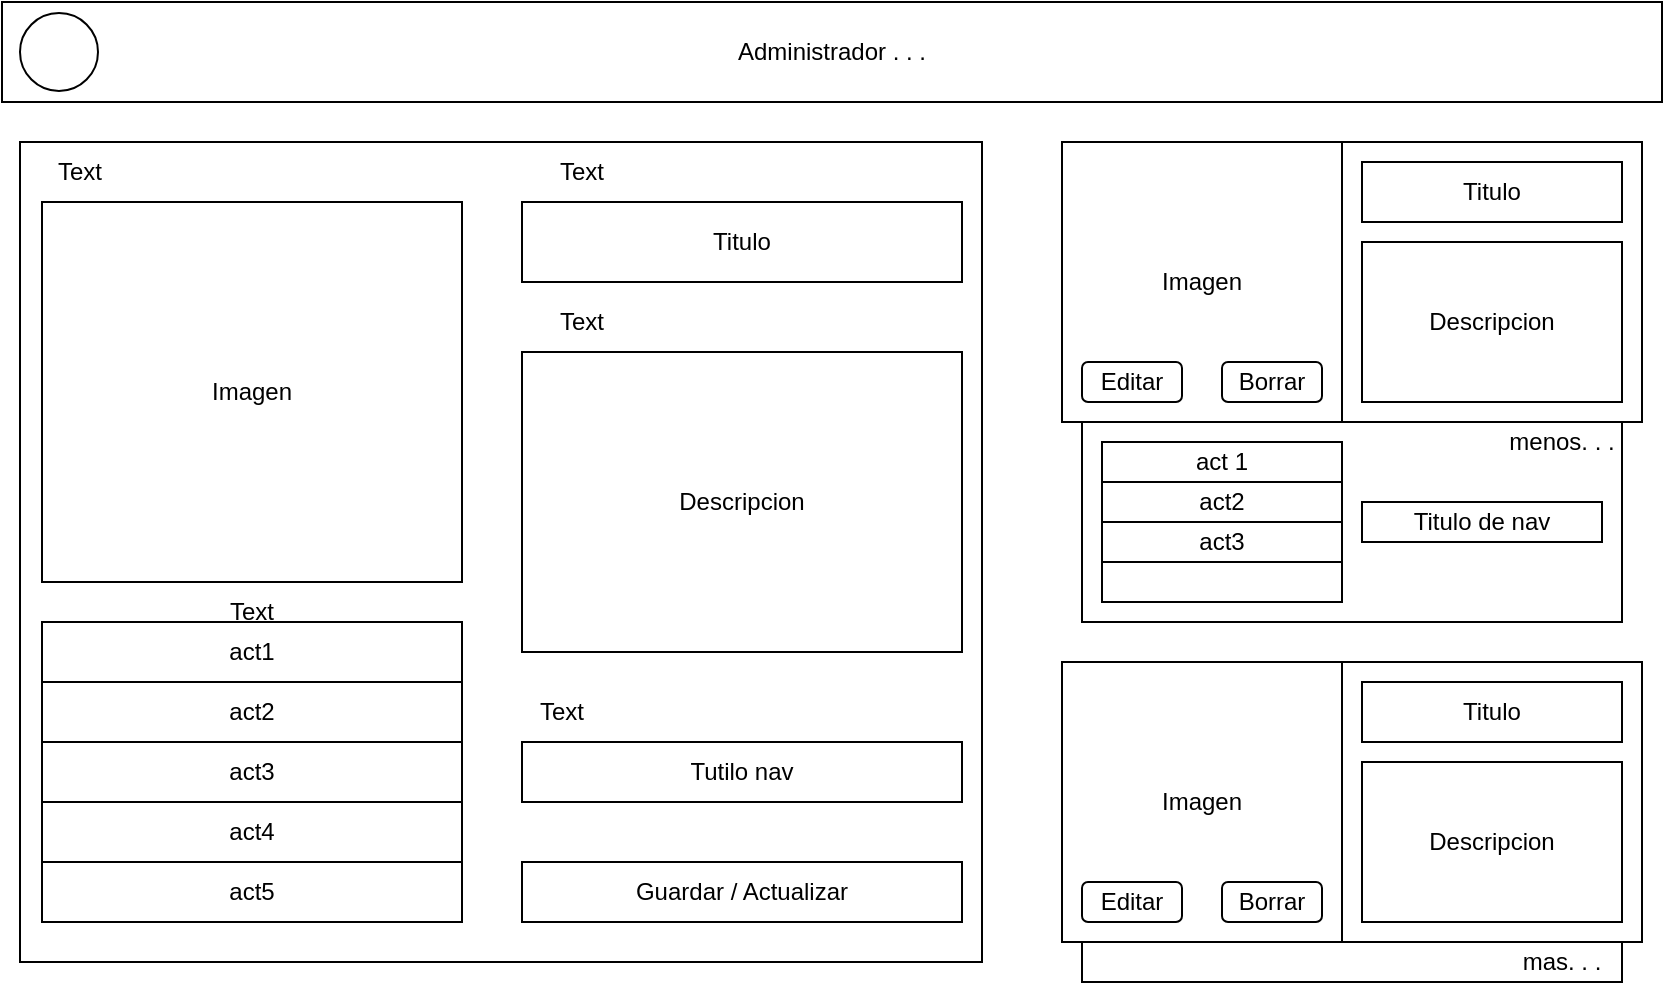 <mxfile version="21.6.8" type="device">
  <diagram name="Página-1" id="Lc4ELZwaz58-Ke9D4b2W">
    <mxGraphModel dx="989" dy="1751" grid="1" gridSize="10" guides="1" tooltips="1" connect="1" arrows="1" fold="1" page="1" pageScale="1" pageWidth="827" pageHeight="1169" math="0" shadow="0">
      <root>
        <mxCell id="0" />
        <mxCell id="1" parent="0" />
        <mxCell id="sPS6HzS-wyfvZqXQP9nc-2" value="" style="rounded=0;whiteSpace=wrap;html=1;" vertex="1" parent="1">
          <mxGeometry x="9" y="20" width="481" height="410" as="geometry" />
        </mxCell>
        <mxCell id="sPS6HzS-wyfvZqXQP9nc-3" value="Imagen" style="rounded=0;whiteSpace=wrap;html=1;" vertex="1" parent="1">
          <mxGeometry x="20" y="50" width="210" height="190" as="geometry" />
        </mxCell>
        <mxCell id="sPS6HzS-wyfvZqXQP9nc-4" value="Titulo" style="rounded=0;whiteSpace=wrap;html=1;" vertex="1" parent="1">
          <mxGeometry x="260" y="50" width="220" height="40" as="geometry" />
        </mxCell>
        <mxCell id="sPS6HzS-wyfvZqXQP9nc-5" value="das" style="rounded=0;whiteSpace=wrap;html=1;" vertex="1" parent="1">
          <mxGeometry x="20" y="260" width="210" height="150" as="geometry" />
        </mxCell>
        <mxCell id="sPS6HzS-wyfvZqXQP9nc-6" value="Tutilo nav" style="rounded=0;whiteSpace=wrap;html=1;" vertex="1" parent="1">
          <mxGeometry x="260" y="320" width="220" height="30" as="geometry" />
        </mxCell>
        <mxCell id="sPS6HzS-wyfvZqXQP9nc-7" value="Descripcion" style="rounded=0;whiteSpace=wrap;html=1;" vertex="1" parent="1">
          <mxGeometry x="260" y="125" width="220" height="150" as="geometry" />
        </mxCell>
        <mxCell id="sPS6HzS-wyfvZqXQP9nc-12" value="" style="rounded=0;whiteSpace=wrap;html=1;" vertex="1" parent="1">
          <mxGeometry x="540" y="160" width="270" height="100" as="geometry" />
        </mxCell>
        <mxCell id="sPS6HzS-wyfvZqXQP9nc-13" value="" style="rounded=0;whiteSpace=wrap;html=1;" vertex="1" parent="1">
          <mxGeometry x="550" y="170" width="120" height="80" as="geometry" />
        </mxCell>
        <mxCell id="sPS6HzS-wyfvZqXQP9nc-14" value="act 1" style="rounded=0;whiteSpace=wrap;html=1;" vertex="1" parent="1">
          <mxGeometry x="550" y="170" width="120" height="20" as="geometry" />
        </mxCell>
        <mxCell id="sPS6HzS-wyfvZqXQP9nc-15" value="act2" style="rounded=0;whiteSpace=wrap;html=1;" vertex="1" parent="1">
          <mxGeometry x="550" y="190" width="120" height="20" as="geometry" />
        </mxCell>
        <mxCell id="sPS6HzS-wyfvZqXQP9nc-16" value="act3" style="rounded=0;whiteSpace=wrap;html=1;" vertex="1" parent="1">
          <mxGeometry x="550" y="210" width="120" height="20" as="geometry" />
        </mxCell>
        <mxCell id="sPS6HzS-wyfvZqXQP9nc-17" value="Titulo de nav" style="rounded=0;whiteSpace=wrap;html=1;" vertex="1" parent="1">
          <mxGeometry x="680" y="200" width="120" height="20" as="geometry" />
        </mxCell>
        <mxCell id="sPS6HzS-wyfvZqXQP9nc-18" value="menos. . ." style="text;html=1;strokeColor=none;fillColor=none;align=center;verticalAlign=middle;whiteSpace=wrap;rounded=0;" vertex="1" parent="1">
          <mxGeometry x="750" y="160" width="60" height="20" as="geometry" />
        </mxCell>
        <mxCell id="sPS6HzS-wyfvZqXQP9nc-21" value="" style="group" vertex="1" connectable="0" parent="1">
          <mxGeometry x="530" y="20" width="290" height="140" as="geometry" />
        </mxCell>
        <mxCell id="sPS6HzS-wyfvZqXQP9nc-8" value="" style="rounded=0;whiteSpace=wrap;html=1;" vertex="1" parent="sPS6HzS-wyfvZqXQP9nc-21">
          <mxGeometry width="290" height="140" as="geometry" />
        </mxCell>
        <mxCell id="sPS6HzS-wyfvZqXQP9nc-9" value="Imagen" style="rounded=0;whiteSpace=wrap;html=1;" vertex="1" parent="sPS6HzS-wyfvZqXQP9nc-21">
          <mxGeometry width="140" height="140" as="geometry" />
        </mxCell>
        <mxCell id="sPS6HzS-wyfvZqXQP9nc-10" value="Titulo" style="rounded=0;whiteSpace=wrap;html=1;" vertex="1" parent="sPS6HzS-wyfvZqXQP9nc-21">
          <mxGeometry x="150" y="10" width="130" height="30" as="geometry" />
        </mxCell>
        <mxCell id="sPS6HzS-wyfvZqXQP9nc-11" value="Descripcion" style="rounded=0;whiteSpace=wrap;html=1;" vertex="1" parent="sPS6HzS-wyfvZqXQP9nc-21">
          <mxGeometry x="150" y="50" width="130" height="80" as="geometry" />
        </mxCell>
        <mxCell id="sPS6HzS-wyfvZqXQP9nc-29" value="Editar" style="rounded=1;whiteSpace=wrap;html=1;" vertex="1" parent="sPS6HzS-wyfvZqXQP9nc-21">
          <mxGeometry x="10" y="110" width="50" height="20" as="geometry" />
        </mxCell>
        <mxCell id="sPS6HzS-wyfvZqXQP9nc-30" value="Borrar" style="rounded=1;whiteSpace=wrap;html=1;" vertex="1" parent="sPS6HzS-wyfvZqXQP9nc-21">
          <mxGeometry x="80" y="110" width="50" height="20" as="geometry" />
        </mxCell>
        <mxCell id="sPS6HzS-wyfvZqXQP9nc-22" value="" style="group" vertex="1" connectable="0" parent="1">
          <mxGeometry x="530" y="280" width="290" height="140" as="geometry" />
        </mxCell>
        <mxCell id="sPS6HzS-wyfvZqXQP9nc-23" value="" style="rounded=0;whiteSpace=wrap;html=1;" vertex="1" parent="sPS6HzS-wyfvZqXQP9nc-22">
          <mxGeometry width="290" height="140" as="geometry" />
        </mxCell>
        <mxCell id="sPS6HzS-wyfvZqXQP9nc-24" value="Imagen" style="rounded=0;whiteSpace=wrap;html=1;" vertex="1" parent="sPS6HzS-wyfvZqXQP9nc-22">
          <mxGeometry width="140" height="140" as="geometry" />
        </mxCell>
        <mxCell id="sPS6HzS-wyfvZqXQP9nc-25" value="Titulo" style="rounded=0;whiteSpace=wrap;html=1;" vertex="1" parent="sPS6HzS-wyfvZqXQP9nc-22">
          <mxGeometry x="150" y="10" width="130" height="30" as="geometry" />
        </mxCell>
        <mxCell id="sPS6HzS-wyfvZqXQP9nc-26" value="Descripcion" style="rounded=0;whiteSpace=wrap;html=1;" vertex="1" parent="sPS6HzS-wyfvZqXQP9nc-22">
          <mxGeometry x="150" y="50" width="130" height="80" as="geometry" />
        </mxCell>
        <mxCell id="sPS6HzS-wyfvZqXQP9nc-31" value="Editar" style="rounded=1;whiteSpace=wrap;html=1;" vertex="1" parent="sPS6HzS-wyfvZqXQP9nc-22">
          <mxGeometry x="10" y="110" width="50" height="20" as="geometry" />
        </mxCell>
        <mxCell id="sPS6HzS-wyfvZqXQP9nc-32" value="Borrar" style="rounded=1;whiteSpace=wrap;html=1;" vertex="1" parent="sPS6HzS-wyfvZqXQP9nc-22">
          <mxGeometry x="80" y="110" width="50" height="20" as="geometry" />
        </mxCell>
        <mxCell id="sPS6HzS-wyfvZqXQP9nc-27" value="" style="rounded=0;whiteSpace=wrap;html=1;" vertex="1" parent="1">
          <mxGeometry x="540" y="420" width="270" height="20" as="geometry" />
        </mxCell>
        <mxCell id="sPS6HzS-wyfvZqXQP9nc-28" value="mas. . ." style="text;html=1;strokeColor=none;fillColor=none;align=center;verticalAlign=middle;whiteSpace=wrap;rounded=0;" vertex="1" parent="1">
          <mxGeometry x="750" y="420" width="60" height="20" as="geometry" />
        </mxCell>
        <mxCell id="sPS6HzS-wyfvZqXQP9nc-34" value="Guardar / Actualizar" style="rounded=0;whiteSpace=wrap;html=1;" vertex="1" parent="1">
          <mxGeometry x="260" y="380" width="220" height="30" as="geometry" />
        </mxCell>
        <mxCell id="sPS6HzS-wyfvZqXQP9nc-38" value="act5" style="rounded=0;whiteSpace=wrap;html=1;" vertex="1" parent="1">
          <mxGeometry x="20" y="380" width="210" height="30" as="geometry" />
        </mxCell>
        <mxCell id="sPS6HzS-wyfvZqXQP9nc-40" value="act4" style="rounded=0;whiteSpace=wrap;html=1;" vertex="1" parent="1">
          <mxGeometry x="20" y="350" width="210" height="30" as="geometry" />
        </mxCell>
        <mxCell id="sPS6HzS-wyfvZqXQP9nc-41" value="act3" style="rounded=0;whiteSpace=wrap;html=1;" vertex="1" parent="1">
          <mxGeometry x="20" y="320" width="210" height="30" as="geometry" />
        </mxCell>
        <mxCell id="sPS6HzS-wyfvZqXQP9nc-42" value="act2" style="rounded=0;whiteSpace=wrap;html=1;" vertex="1" parent="1">
          <mxGeometry x="20" y="290" width="210" height="30" as="geometry" />
        </mxCell>
        <mxCell id="sPS6HzS-wyfvZqXQP9nc-43" value="act1" style="rounded=0;whiteSpace=wrap;html=1;" vertex="1" parent="1">
          <mxGeometry x="20" y="260" width="210" height="30" as="geometry" />
        </mxCell>
        <mxCell id="sPS6HzS-wyfvZqXQP9nc-44" value="Text" style="text;html=1;strokeColor=none;fillColor=none;align=center;verticalAlign=middle;whiteSpace=wrap;rounded=0;" vertex="1" parent="1">
          <mxGeometry x="9" y="20" width="60" height="30" as="geometry" />
        </mxCell>
        <mxCell id="sPS6HzS-wyfvZqXQP9nc-45" value="Text" style="text;html=1;strokeColor=none;fillColor=none;align=center;verticalAlign=middle;whiteSpace=wrap;rounded=0;" vertex="1" parent="1">
          <mxGeometry x="260" y="20" width="60" height="30" as="geometry" />
        </mxCell>
        <mxCell id="sPS6HzS-wyfvZqXQP9nc-46" value="Text" style="text;html=1;strokeColor=none;fillColor=none;align=center;verticalAlign=middle;whiteSpace=wrap;rounded=0;" vertex="1" parent="1">
          <mxGeometry x="260" y="95" width="60" height="30" as="geometry" />
        </mxCell>
        <mxCell id="sPS6HzS-wyfvZqXQP9nc-47" value="Text" style="text;html=1;strokeColor=none;fillColor=none;align=center;verticalAlign=middle;whiteSpace=wrap;rounded=0;" vertex="1" parent="1">
          <mxGeometry x="95" y="240" width="60" height="30" as="geometry" />
        </mxCell>
        <mxCell id="sPS6HzS-wyfvZqXQP9nc-48" value="Text" style="text;html=1;strokeColor=none;fillColor=none;align=center;verticalAlign=middle;whiteSpace=wrap;rounded=0;" vertex="1" parent="1">
          <mxGeometry x="250" y="290" width="60" height="30" as="geometry" />
        </mxCell>
        <mxCell id="sPS6HzS-wyfvZqXQP9nc-50" value="Administrador . . ." style="rounded=0;whiteSpace=wrap;html=1;" vertex="1" parent="1">
          <mxGeometry y="-50" width="830" height="50" as="geometry" />
        </mxCell>
        <mxCell id="sPS6HzS-wyfvZqXQP9nc-51" value="" style="ellipse;whiteSpace=wrap;html=1;aspect=fixed;" vertex="1" parent="1">
          <mxGeometry x="9" y="-44.5" width="39" height="39" as="geometry" />
        </mxCell>
      </root>
    </mxGraphModel>
  </diagram>
</mxfile>
